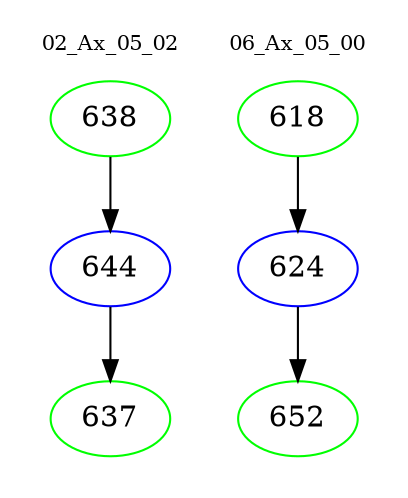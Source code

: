 digraph{
subgraph cluster_0 {
color = white
label = "02_Ax_05_02";
fontsize=10;
T0_638 [label="638", color="green"]
T0_638 -> T0_644 [color="black"]
T0_644 [label="644", color="blue"]
T0_644 -> T0_637 [color="black"]
T0_637 [label="637", color="green"]
}
subgraph cluster_1 {
color = white
label = "06_Ax_05_00";
fontsize=10;
T1_618 [label="618", color="green"]
T1_618 -> T1_624 [color="black"]
T1_624 [label="624", color="blue"]
T1_624 -> T1_652 [color="black"]
T1_652 [label="652", color="green"]
}
}
